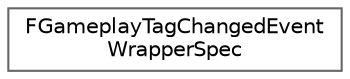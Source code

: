 digraph "Graphical Class Hierarchy"
{
 // INTERACTIVE_SVG=YES
 // LATEX_PDF_SIZE
  bgcolor="transparent";
  edge [fontname=Helvetica,fontsize=10,labelfontname=Helvetica,labelfontsize=10];
  node [fontname=Helvetica,fontsize=10,shape=box,height=0.2,width=0.4];
  rankdir="LR";
  Node0 [id="Node000000",label="FGameplayTagChangedEvent\lWrapperSpec",height=0.2,width=0.4,color="grey40", fillcolor="white", style="filled",URL="$d2/d3a/structFGameplayTagChangedEventWrapperSpec.html",tooltip="Holds tracking data for gameplay tag change event wrappers that have been bound."];
}
